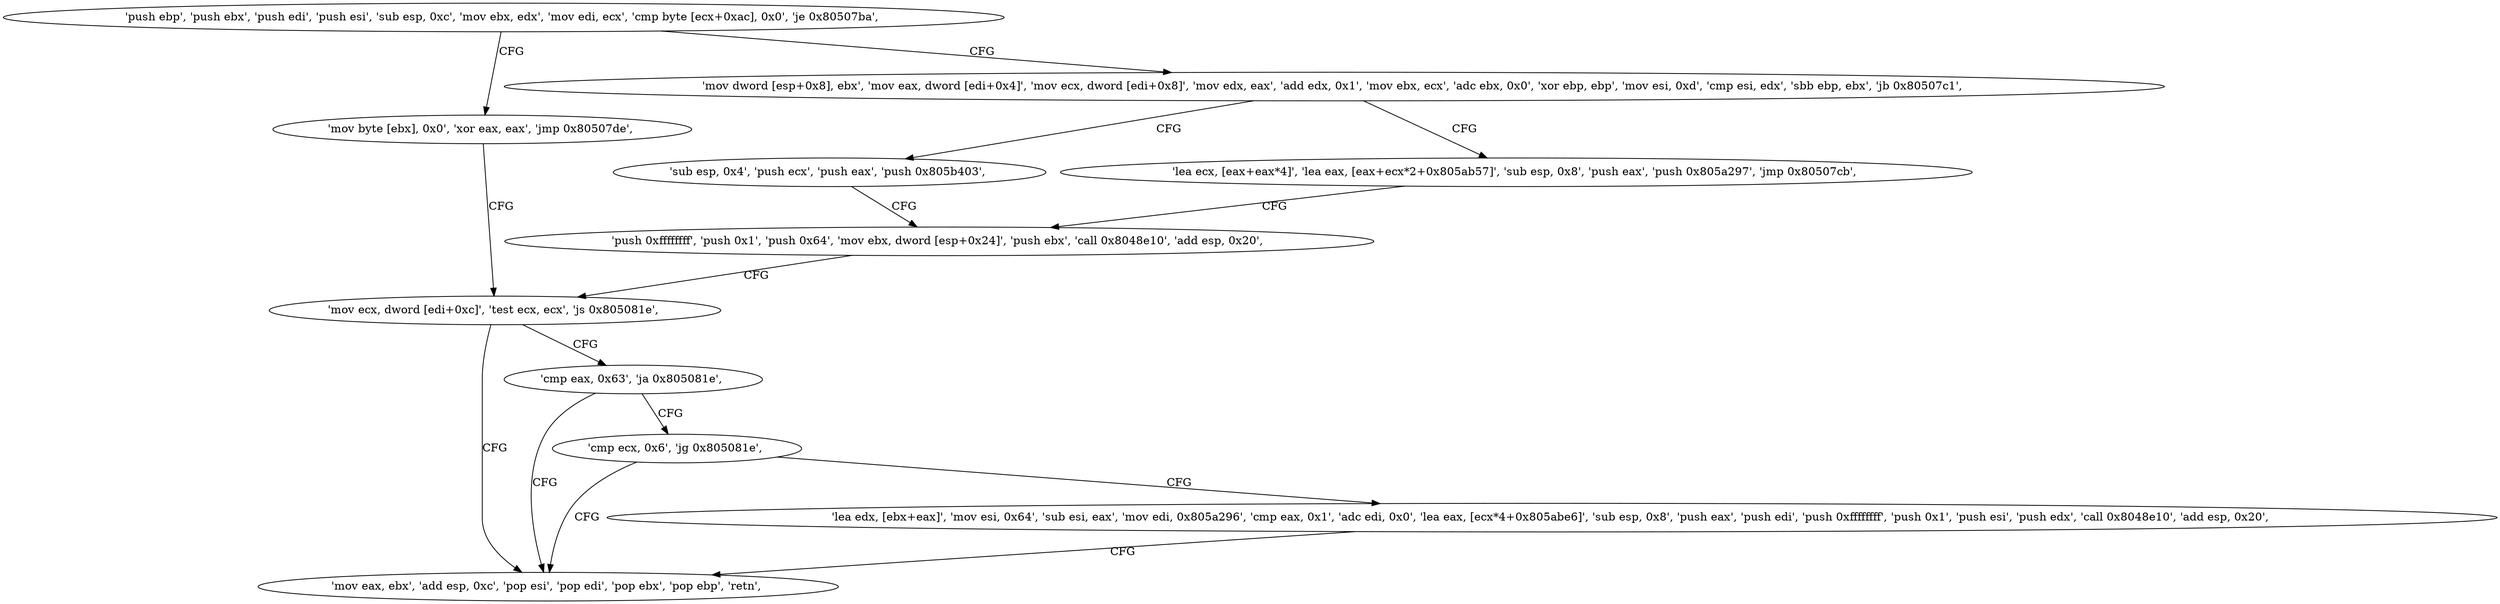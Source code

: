 digraph "func" {
"134547312" [label = "'push ebp', 'push ebx', 'push edi', 'push esi', 'sub esp, 0xc', 'mov ebx, edx', 'mov edi, ecx', 'cmp byte [ecx+0xac], 0x0', 'je 0x80507ba', " ]
"134547386" [label = "'mov byte [ebx], 0x0', 'xor eax, eax', 'jmp 0x80507de', " ]
"134547332" [label = "'mov dword [esp+0x8], ebx', 'mov eax, dword [edi+0x4]', 'mov ecx, dword [edi+0x8]', 'mov edx, eax', 'add edx, 0x1', 'mov ebx, ecx', 'adc ebx, 0x0', 'xor ebp, ebp', 'mov esi, 0xd', 'cmp esi, edx', 'sbb ebp, ebx', 'jb 0x80507c1', " ]
"134547422" [label = "'mov ecx, dword [edi+0xc]', 'test ecx, ecx', 'js 0x805081e', " ]
"134547393" [label = "'sub esp, 0x4', 'push ecx', 'push eax', 'push 0x805b403', " ]
"134547365" [label = "'lea ecx, [eax+eax*4]', 'lea eax, [eax+ecx*2+0x805ab57]', 'sub esp, 0x8', 'push eax', 'push 0x805a297', 'jmp 0x80507cb', " ]
"134547486" [label = "'mov eax, ebx', 'add esp, 0xc', 'pop esi', 'pop edi', 'pop ebx', 'pop ebp', 'retn', " ]
"134547429" [label = "'cmp eax, 0x63', 'ja 0x805081e', " ]
"134547403" [label = "'push 0xffffffff', 'push 0x1', 'push 0x64', 'mov ebx, dword [esp+0x24]', 'push ebx', 'call 0x8048e10', 'add esp, 0x20', " ]
"134547434" [label = "'cmp ecx, 0x6', 'jg 0x805081e', " ]
"134547439" [label = "'lea edx, [ebx+eax]', 'mov esi, 0x64', 'sub esi, eax', 'mov edi, 0x805a296', 'cmp eax, 0x1', 'adc edi, 0x0', 'lea eax, [ecx*4+0x805abe6]', 'sub esp, 0x8', 'push eax', 'push edi', 'push 0xffffffff', 'push 0x1', 'push esi', 'push edx', 'call 0x8048e10', 'add esp, 0x20', " ]
"134547312" -> "134547386" [ label = "CFG" ]
"134547312" -> "134547332" [ label = "CFG" ]
"134547386" -> "134547422" [ label = "CFG" ]
"134547332" -> "134547393" [ label = "CFG" ]
"134547332" -> "134547365" [ label = "CFG" ]
"134547422" -> "134547486" [ label = "CFG" ]
"134547422" -> "134547429" [ label = "CFG" ]
"134547393" -> "134547403" [ label = "CFG" ]
"134547365" -> "134547403" [ label = "CFG" ]
"134547429" -> "134547486" [ label = "CFG" ]
"134547429" -> "134547434" [ label = "CFG" ]
"134547403" -> "134547422" [ label = "CFG" ]
"134547434" -> "134547486" [ label = "CFG" ]
"134547434" -> "134547439" [ label = "CFG" ]
"134547439" -> "134547486" [ label = "CFG" ]
}

